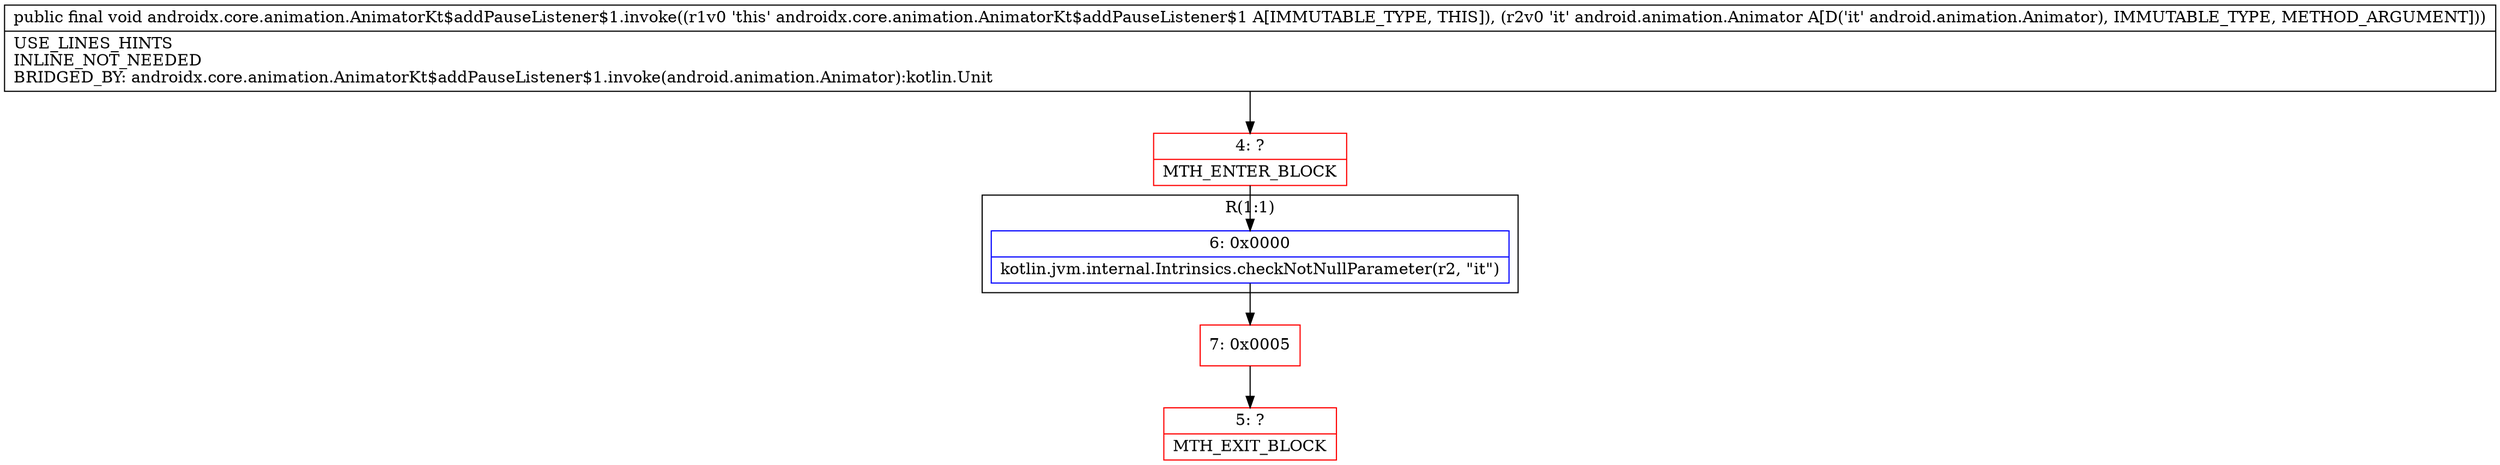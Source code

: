 digraph "CFG forandroidx.core.animation.AnimatorKt$addPauseListener$1.invoke(Landroid\/animation\/Animator;)V" {
subgraph cluster_Region_1081481668 {
label = "R(1:1)";
node [shape=record,color=blue];
Node_6 [shape=record,label="{6\:\ 0x0000|kotlin.jvm.internal.Intrinsics.checkNotNullParameter(r2, \"it\")\l}"];
}
Node_4 [shape=record,color=red,label="{4\:\ ?|MTH_ENTER_BLOCK\l}"];
Node_7 [shape=record,color=red,label="{7\:\ 0x0005}"];
Node_5 [shape=record,color=red,label="{5\:\ ?|MTH_EXIT_BLOCK\l}"];
MethodNode[shape=record,label="{public final void androidx.core.animation.AnimatorKt$addPauseListener$1.invoke((r1v0 'this' androidx.core.animation.AnimatorKt$addPauseListener$1 A[IMMUTABLE_TYPE, THIS]), (r2v0 'it' android.animation.Animator A[D('it' android.animation.Animator), IMMUTABLE_TYPE, METHOD_ARGUMENT]))  | USE_LINES_HINTS\lINLINE_NOT_NEEDED\lBRIDGED_BY: androidx.core.animation.AnimatorKt$addPauseListener$1.invoke(android.animation.Animator):kotlin.Unit\l}"];
MethodNode -> Node_4;Node_6 -> Node_7;
Node_4 -> Node_6;
Node_7 -> Node_5;
}

